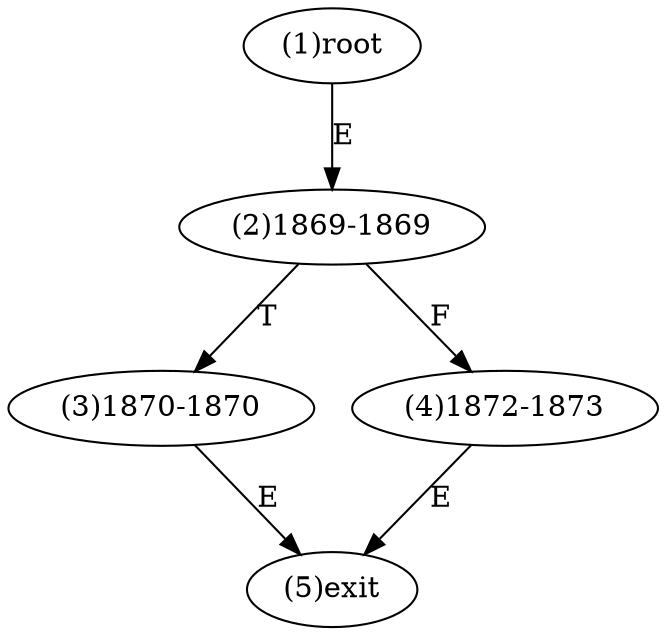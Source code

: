 digraph "" { 
1[ label="(1)root"];
2[ label="(2)1869-1869"];
3[ label="(3)1870-1870"];
4[ label="(4)1872-1873"];
5[ label="(5)exit"];
1->2[ label="E"];
2->4[ label="F"];
2->3[ label="T"];
3->5[ label="E"];
4->5[ label="E"];
}